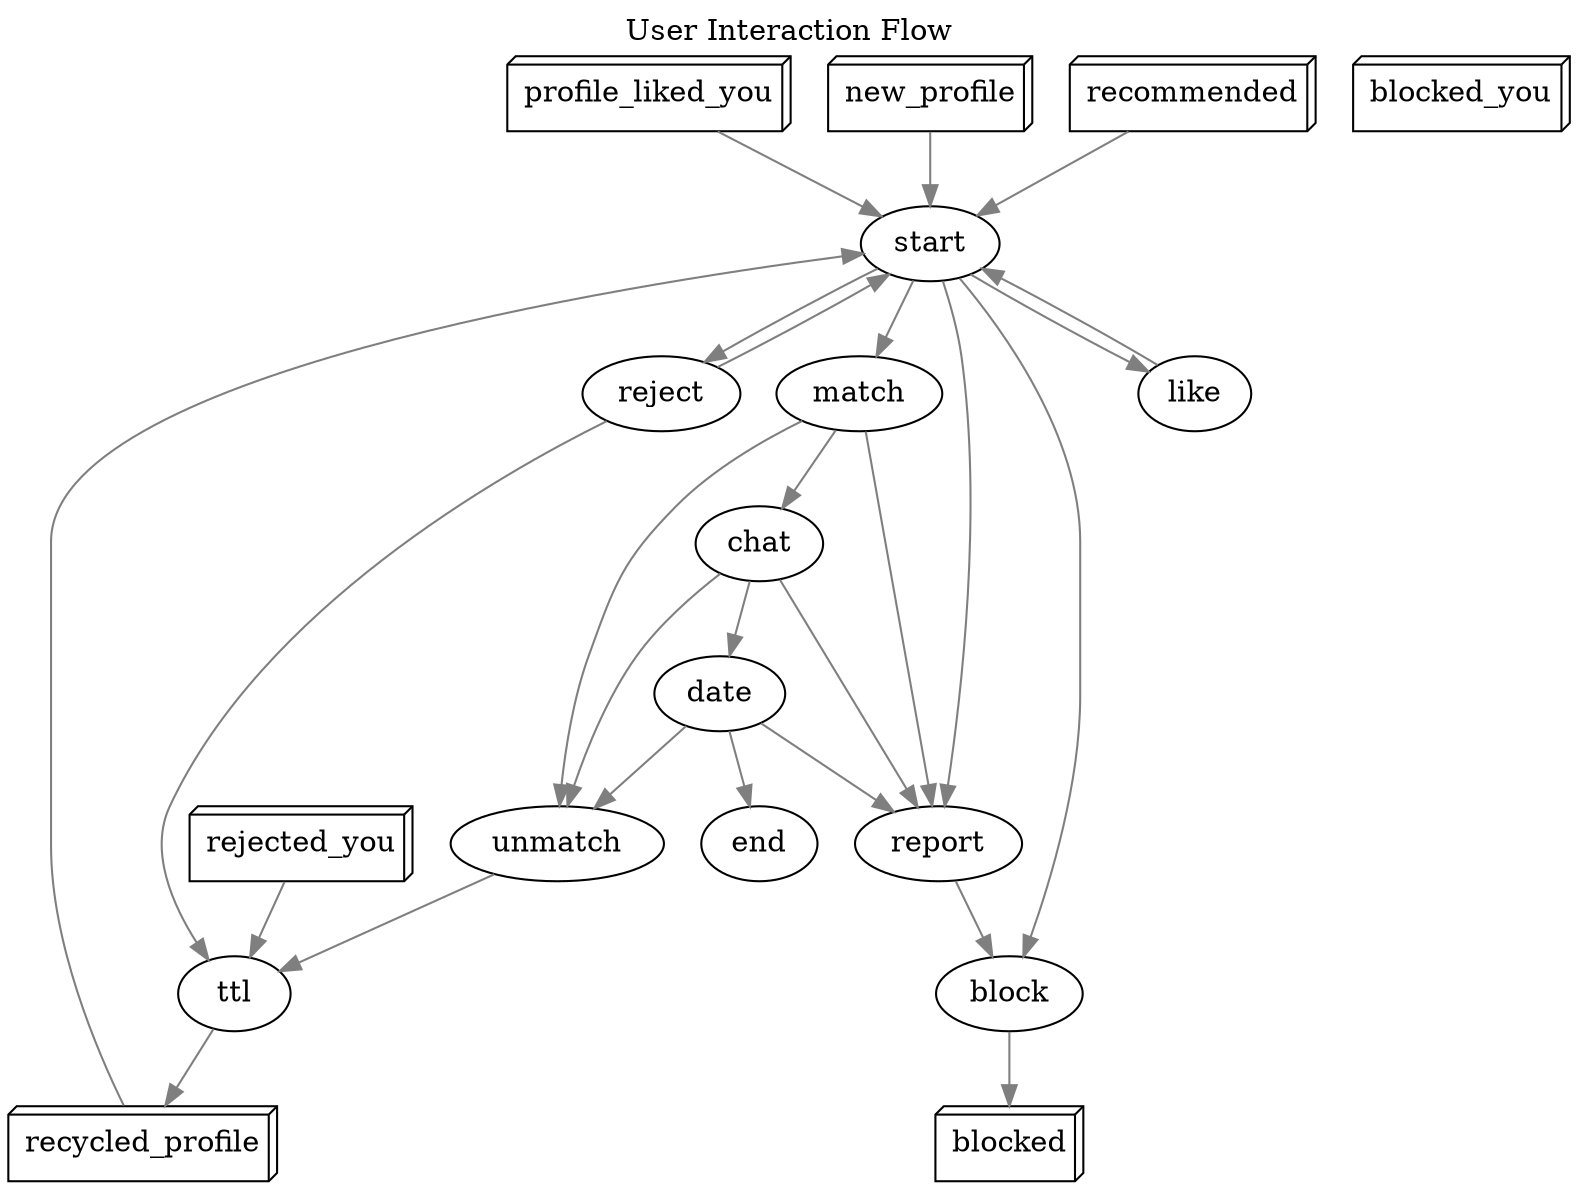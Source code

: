 digraph G {
    graph [label="User Interaction Flow"; labelloc="t"; compound="true";]
    edge [color=gray50; arrowhead=normal]

    // Profile association types
    profile_liked_you, new_profile, recommended, recycled_profile, rejected_you, blocked, blocked_you [shape="box3d"]

    // Actions served to you before you've made any actions
    profile_liked_you, new_profile, recommended, recycled_profile -> start

    start -> reject, block, report, match, like 

    reject -> ttl, start
    report -> block -> blocked 
    rejected_you, unmatch -> ttl -> recycled_profile   
    chat, date -> report, unmatch 
    
    like -> start
    match -> unmatch, report, chat
    chat -> date -> end
}
